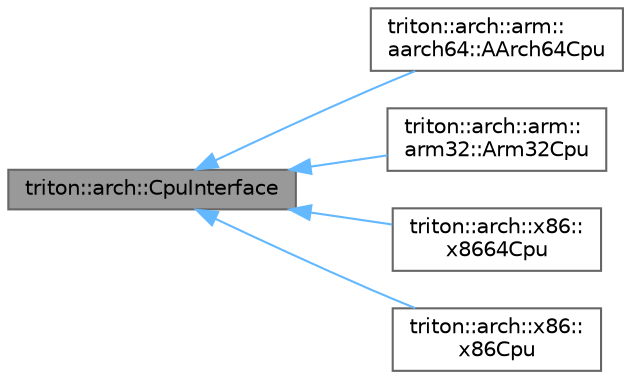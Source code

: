 digraph "triton::arch::CpuInterface"
{
 // LATEX_PDF_SIZE
  bgcolor="transparent";
  edge [fontname=Helvetica,fontsize=10,labelfontname=Helvetica,labelfontsize=10];
  node [fontname=Helvetica,fontsize=10,shape=box,height=0.2,width=0.4];
  rankdir="LR";
  Node1 [label="triton::arch::CpuInterface",height=0.2,width=0.4,color="gray40", fillcolor="grey60", style="filled", fontcolor="black",tooltip="This interface is used as abstract CPU interface. All CPU must use this interface."];
  Node1 -> Node2 [dir="back",color="steelblue1",style="solid"];
  Node2 [label="triton::arch::arm::\laarch64::AArch64Cpu",height=0.2,width=0.4,color="gray40", fillcolor="white", style="filled",URL="$classtriton_1_1arch_1_1arm_1_1aarch64_1_1AArch64Cpu.html",tooltip="This class is used to describe the ARM (64-bits) spec."];
  Node1 -> Node3 [dir="back",color="steelblue1",style="solid"];
  Node3 [label="triton::arch::arm::\larm32::Arm32Cpu",height=0.2,width=0.4,color="gray40", fillcolor="white", style="filled",URL="$classtriton_1_1arch_1_1arm_1_1arm32_1_1Arm32Cpu.html",tooltip="This class is used to describe the ARM (32-bits) spec."];
  Node1 -> Node4 [dir="back",color="steelblue1",style="solid"];
  Node4 [label="triton::arch::x86::\lx8664Cpu",height=0.2,width=0.4,color="gray40", fillcolor="white", style="filled",URL="$classtriton_1_1arch_1_1x86_1_1x8664Cpu.html",tooltip="This class is used to describe the x86 (64-bits) spec."];
  Node1 -> Node5 [dir="back",color="steelblue1",style="solid"];
  Node5 [label="triton::arch::x86::\lx86Cpu",height=0.2,width=0.4,color="gray40", fillcolor="white", style="filled",URL="$classtriton_1_1arch_1_1x86_1_1x86Cpu.html",tooltip="This class is used to describe the x86 (32-bits) spec."];
}
